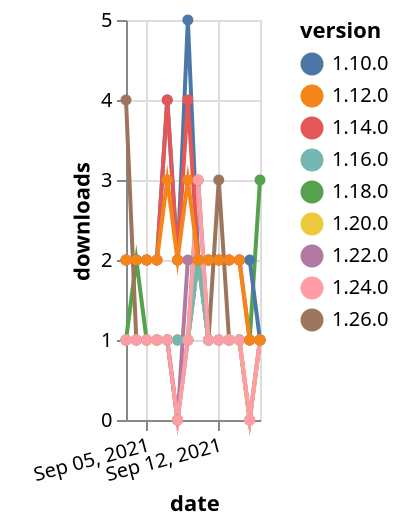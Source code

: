 {"$schema": "https://vega.github.io/schema/vega-lite/v5.json", "description": "A simple bar chart with embedded data.", "data": {"values": [{"date": "2021-09-03", "total": 350, "delta": 1, "version": "1.18.0"}, {"date": "2021-09-04", "total": 352, "delta": 2, "version": "1.18.0"}, {"date": "2021-09-05", "total": 353, "delta": 1, "version": "1.18.0"}, {"date": "2021-09-06", "total": 354, "delta": 1, "version": "1.18.0"}, {"date": "2021-09-07", "total": 355, "delta": 1, "version": "1.18.0"}, {"date": "2021-09-08", "total": 356, "delta": 1, "version": "1.18.0"}, {"date": "2021-09-09", "total": 357, "delta": 1, "version": "1.18.0"}, {"date": "2021-09-10", "total": 360, "delta": 3, "version": "1.18.0"}, {"date": "2021-09-11", "total": 361, "delta": 1, "version": "1.18.0"}, {"date": "2021-09-12", "total": 362, "delta": 1, "version": "1.18.0"}, {"date": "2021-09-13", "total": 363, "delta": 1, "version": "1.18.0"}, {"date": "2021-09-14", "total": 364, "delta": 1, "version": "1.18.0"}, {"date": "2021-09-15", "total": 365, "delta": 1, "version": "1.18.0"}, {"date": "2021-09-16", "total": 368, "delta": 3, "version": "1.18.0"}, {"date": "2021-09-03", "total": 175, "delta": 1, "version": "1.22.0"}, {"date": "2021-09-04", "total": 176, "delta": 1, "version": "1.22.0"}, {"date": "2021-09-05", "total": 177, "delta": 1, "version": "1.22.0"}, {"date": "2021-09-06", "total": 178, "delta": 1, "version": "1.22.0"}, {"date": "2021-09-07", "total": 179, "delta": 1, "version": "1.22.0"}, {"date": "2021-09-08", "total": 179, "delta": 0, "version": "1.22.0"}, {"date": "2021-09-09", "total": 181, "delta": 2, "version": "1.22.0"}, {"date": "2021-09-10", "total": 183, "delta": 2, "version": "1.22.0"}, {"date": "2021-09-11", "total": 184, "delta": 1, "version": "1.22.0"}, {"date": "2021-09-12", "total": 185, "delta": 1, "version": "1.22.0"}, {"date": "2021-09-13", "total": 186, "delta": 1, "version": "1.22.0"}, {"date": "2021-09-14", "total": 187, "delta": 1, "version": "1.22.0"}, {"date": "2021-09-15", "total": 187, "delta": 0, "version": "1.22.0"}, {"date": "2021-09-16", "total": 188, "delta": 1, "version": "1.22.0"}, {"date": "2021-09-03", "total": 3226, "delta": 2, "version": "1.10.0"}, {"date": "2021-09-04", "total": 3228, "delta": 2, "version": "1.10.0"}, {"date": "2021-09-05", "total": 3230, "delta": 2, "version": "1.10.0"}, {"date": "2021-09-06", "total": 3232, "delta": 2, "version": "1.10.0"}, {"date": "2021-09-07", "total": 3236, "delta": 4, "version": "1.10.0"}, {"date": "2021-09-08", "total": 3238, "delta": 2, "version": "1.10.0"}, {"date": "2021-09-09", "total": 3243, "delta": 5, "version": "1.10.0"}, {"date": "2021-09-10", "total": 3245, "delta": 2, "version": "1.10.0"}, {"date": "2021-09-11", "total": 3247, "delta": 2, "version": "1.10.0"}, {"date": "2021-09-12", "total": 3249, "delta": 2, "version": "1.10.0"}, {"date": "2021-09-13", "total": 3251, "delta": 2, "version": "1.10.0"}, {"date": "2021-09-14", "total": 3253, "delta": 2, "version": "1.10.0"}, {"date": "2021-09-15", "total": 3255, "delta": 2, "version": "1.10.0"}, {"date": "2021-09-16", "total": 3256, "delta": 1, "version": "1.10.0"}, {"date": "2021-09-03", "total": 133, "delta": 4, "version": "1.26.0"}, {"date": "2021-09-04", "total": 134, "delta": 1, "version": "1.26.0"}, {"date": "2021-09-05", "total": 135, "delta": 1, "version": "1.26.0"}, {"date": "2021-09-06", "total": 136, "delta": 1, "version": "1.26.0"}, {"date": "2021-09-07", "total": 137, "delta": 1, "version": "1.26.0"}, {"date": "2021-09-08", "total": 137, "delta": 0, "version": "1.26.0"}, {"date": "2021-09-09", "total": 138, "delta": 1, "version": "1.26.0"}, {"date": "2021-09-10", "total": 140, "delta": 2, "version": "1.26.0"}, {"date": "2021-09-11", "total": 141, "delta": 1, "version": "1.26.0"}, {"date": "2021-09-12", "total": 144, "delta": 3, "version": "1.26.0"}, {"date": "2021-09-13", "total": 145, "delta": 1, "version": "1.26.0"}, {"date": "2021-09-14", "total": 146, "delta": 1, "version": "1.26.0"}, {"date": "2021-09-15", "total": 146, "delta": 0, "version": "1.26.0"}, {"date": "2021-09-16", "total": 147, "delta": 1, "version": "1.26.0"}, {"date": "2021-09-03", "total": 202, "delta": 1, "version": "1.20.0"}, {"date": "2021-09-04", "total": 203, "delta": 1, "version": "1.20.0"}, {"date": "2021-09-05", "total": 204, "delta": 1, "version": "1.20.0"}, {"date": "2021-09-06", "total": 205, "delta": 1, "version": "1.20.0"}, {"date": "2021-09-07", "total": 206, "delta": 1, "version": "1.20.0"}, {"date": "2021-09-08", "total": 207, "delta": 1, "version": "1.20.0"}, {"date": "2021-09-09", "total": 208, "delta": 1, "version": "1.20.0"}, {"date": "2021-09-10", "total": 210, "delta": 2, "version": "1.20.0"}, {"date": "2021-09-11", "total": 211, "delta": 1, "version": "1.20.0"}, {"date": "2021-09-12", "total": 212, "delta": 1, "version": "1.20.0"}, {"date": "2021-09-13", "total": 213, "delta": 1, "version": "1.20.0"}, {"date": "2021-09-14", "total": 214, "delta": 1, "version": "1.20.0"}, {"date": "2021-09-15", "total": 214, "delta": 0, "version": "1.20.0"}, {"date": "2021-09-16", "total": 215, "delta": 1, "version": "1.20.0"}, {"date": "2021-09-03", "total": 338, "delta": 1, "version": "1.16.0"}, {"date": "2021-09-04", "total": 339, "delta": 1, "version": "1.16.0"}, {"date": "2021-09-05", "total": 340, "delta": 1, "version": "1.16.0"}, {"date": "2021-09-06", "total": 341, "delta": 1, "version": "1.16.0"}, {"date": "2021-09-07", "total": 342, "delta": 1, "version": "1.16.0"}, {"date": "2021-09-08", "total": 343, "delta": 1, "version": "1.16.0"}, {"date": "2021-09-09", "total": 344, "delta": 1, "version": "1.16.0"}, {"date": "2021-09-10", "total": 346, "delta": 2, "version": "1.16.0"}, {"date": "2021-09-11", "total": 347, "delta": 1, "version": "1.16.0"}, {"date": "2021-09-12", "total": 348, "delta": 1, "version": "1.16.0"}, {"date": "2021-09-13", "total": 349, "delta": 1, "version": "1.16.0"}, {"date": "2021-09-14", "total": 350, "delta": 1, "version": "1.16.0"}, {"date": "2021-09-15", "total": 351, "delta": 1, "version": "1.16.0"}, {"date": "2021-09-16", "total": 352, "delta": 1, "version": "1.16.0"}, {"date": "2021-09-03", "total": 208, "delta": 1, "version": "1.24.0"}, {"date": "2021-09-04", "total": 209, "delta": 1, "version": "1.24.0"}, {"date": "2021-09-05", "total": 210, "delta": 1, "version": "1.24.0"}, {"date": "2021-09-06", "total": 211, "delta": 1, "version": "1.24.0"}, {"date": "2021-09-07", "total": 212, "delta": 1, "version": "1.24.0"}, {"date": "2021-09-08", "total": 212, "delta": 0, "version": "1.24.0"}, {"date": "2021-09-09", "total": 213, "delta": 1, "version": "1.24.0"}, {"date": "2021-09-10", "total": 216, "delta": 3, "version": "1.24.0"}, {"date": "2021-09-11", "total": 217, "delta": 1, "version": "1.24.0"}, {"date": "2021-09-12", "total": 218, "delta": 1, "version": "1.24.0"}, {"date": "2021-09-13", "total": 219, "delta": 1, "version": "1.24.0"}, {"date": "2021-09-14", "total": 220, "delta": 1, "version": "1.24.0"}, {"date": "2021-09-15", "total": 220, "delta": 0, "version": "1.24.0"}, {"date": "2021-09-16", "total": 221, "delta": 1, "version": "1.24.0"}, {"date": "2021-09-03", "total": 2480, "delta": 2, "version": "1.14.0"}, {"date": "2021-09-04", "total": 2482, "delta": 2, "version": "1.14.0"}, {"date": "2021-09-05", "total": 2484, "delta": 2, "version": "1.14.0"}, {"date": "2021-09-06", "total": 2486, "delta": 2, "version": "1.14.0"}, {"date": "2021-09-07", "total": 2490, "delta": 4, "version": "1.14.0"}, {"date": "2021-09-08", "total": 2492, "delta": 2, "version": "1.14.0"}, {"date": "2021-09-09", "total": 2496, "delta": 4, "version": "1.14.0"}, {"date": "2021-09-10", "total": 2498, "delta": 2, "version": "1.14.0"}, {"date": "2021-09-11", "total": 2500, "delta": 2, "version": "1.14.0"}, {"date": "2021-09-12", "total": 2502, "delta": 2, "version": "1.14.0"}, {"date": "2021-09-13", "total": 2504, "delta": 2, "version": "1.14.0"}, {"date": "2021-09-14", "total": 2506, "delta": 2, "version": "1.14.0"}, {"date": "2021-09-15", "total": 2507, "delta": 1, "version": "1.14.0"}, {"date": "2021-09-16", "total": 2508, "delta": 1, "version": "1.14.0"}, {"date": "2021-09-03", "total": 2590, "delta": 2, "version": "1.12.0"}, {"date": "2021-09-04", "total": 2592, "delta": 2, "version": "1.12.0"}, {"date": "2021-09-05", "total": 2594, "delta": 2, "version": "1.12.0"}, {"date": "2021-09-06", "total": 2596, "delta": 2, "version": "1.12.0"}, {"date": "2021-09-07", "total": 2599, "delta": 3, "version": "1.12.0"}, {"date": "2021-09-08", "total": 2601, "delta": 2, "version": "1.12.0"}, {"date": "2021-09-09", "total": 2604, "delta": 3, "version": "1.12.0"}, {"date": "2021-09-10", "total": 2606, "delta": 2, "version": "1.12.0"}, {"date": "2021-09-11", "total": 2608, "delta": 2, "version": "1.12.0"}, {"date": "2021-09-12", "total": 2610, "delta": 2, "version": "1.12.0"}, {"date": "2021-09-13", "total": 2612, "delta": 2, "version": "1.12.0"}, {"date": "2021-09-14", "total": 2614, "delta": 2, "version": "1.12.0"}, {"date": "2021-09-15", "total": 2615, "delta": 1, "version": "1.12.0"}, {"date": "2021-09-16", "total": 2616, "delta": 1, "version": "1.12.0"}]}, "width": "container", "mark": {"type": "line", "point": {"filled": true}}, "encoding": {"x": {"field": "date", "type": "temporal", "timeUnit": "yearmonthdate", "title": "date", "axis": {"labelAngle": -15}}, "y": {"field": "delta", "type": "quantitative", "title": "downloads"}, "color": {"field": "version", "type": "nominal"}, "tooltip": {"field": "delta"}}}